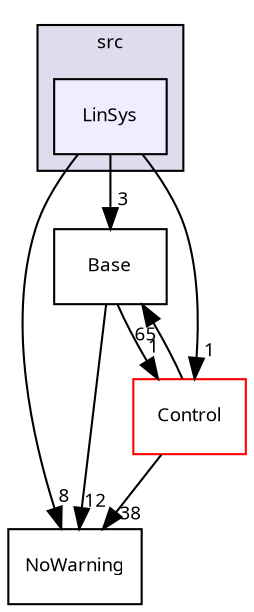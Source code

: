 digraph "/tmp/q/quinoa/src/LinSys" {
  bgcolor=transparent;
  compound=true
  node [ fontsize="9", fontname="sans-serif"];
  edge [ labelfontsize="9", labelfontname="sans-serif"];
  subgraph clusterdir_68267d1309a1af8e8297ef4c3efbcdba {
    graph [ bgcolor="#ddddee", pencolor="black", label="src" fontname="sans-serif", fontsize="9", URL="dir_68267d1309a1af8e8297ef4c3efbcdba.html"]
  dir_3ca9c9eb36ab3ecb75ba69910724f6da [shape=box, label="LinSys", style="filled", fillcolor="#eeeeff", pencolor="black", URL="dir_3ca9c9eb36ab3ecb75ba69910724f6da.html"];
  }
  dir_7e34f0efff2ff25c5f7cf9ee4af7a0ce [shape=box label="NoWarning" URL="dir_7e34f0efff2ff25c5f7cf9ee4af7a0ce.html"];
  dir_4814b1a558d470c33d85e65dbde02eaa [shape=box label="Base" URL="dir_4814b1a558d470c33d85e65dbde02eaa.html"];
  dir_3ff0826a6d651abbf0f532354e1ac7dc [shape=box label="Control" color="red" URL="dir_3ff0826a6d651abbf0f532354e1ac7dc.html"];
  dir_4814b1a558d470c33d85e65dbde02eaa->dir_7e34f0efff2ff25c5f7cf9ee4af7a0ce [headlabel="12", labeldistance=1.5 headhref="dir_000002_000034.html"];
  dir_4814b1a558d470c33d85e65dbde02eaa->dir_3ff0826a6d651abbf0f532354e1ac7dc [headlabel="1", labeldistance=1.5 headhref="dir_000002_000003.html"];
  dir_3ca9c9eb36ab3ecb75ba69910724f6da->dir_7e34f0efff2ff25c5f7cf9ee4af7a0ce [headlabel="8", labeldistance=1.5 headhref="dir_000030_000034.html"];
  dir_3ca9c9eb36ab3ecb75ba69910724f6da->dir_4814b1a558d470c33d85e65dbde02eaa [headlabel="3", labeldistance=1.5 headhref="dir_000030_000002.html"];
  dir_3ca9c9eb36ab3ecb75ba69910724f6da->dir_3ff0826a6d651abbf0f532354e1ac7dc [headlabel="1", labeldistance=1.5 headhref="dir_000030_000003.html"];
  dir_3ff0826a6d651abbf0f532354e1ac7dc->dir_7e34f0efff2ff25c5f7cf9ee4af7a0ce [headlabel="38", labeldistance=1.5 headhref="dir_000003_000034.html"];
  dir_3ff0826a6d651abbf0f532354e1ac7dc->dir_4814b1a558d470c33d85e65dbde02eaa [headlabel="65", labeldistance=1.5 headhref="dir_000003_000002.html"];
}

